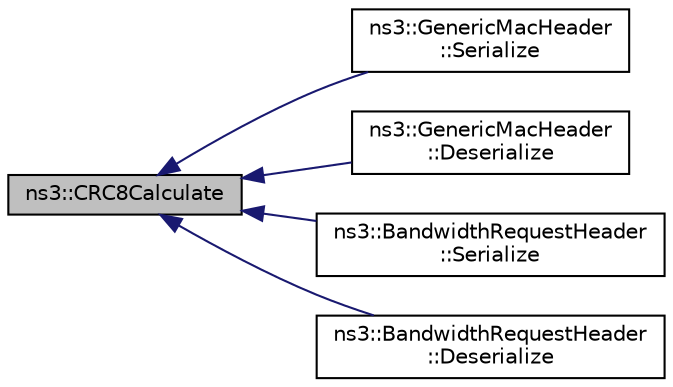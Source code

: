 digraph "ns3::CRC8Calculate"
{
  edge [fontname="Helvetica",fontsize="10",labelfontname="Helvetica",labelfontsize="10"];
  node [fontname="Helvetica",fontsize="10",shape=record];
  rankdir="LR";
  Node1 [label="ns3::CRC8Calculate",height=0.2,width=0.4,color="black", fillcolor="grey75", style="filled", fontcolor="black"];
  Node1 -> Node2 [dir="back",color="midnightblue",fontsize="10",style="solid"];
  Node2 [label="ns3::GenericMacHeader\l::Serialize",height=0.2,width=0.4,color="black", fillcolor="white", style="filled",URL="$d1/d60/classns3_1_1GenericMacHeader.html#a657566205e4e0f3bdc84a410393b024f"];
  Node1 -> Node3 [dir="back",color="midnightblue",fontsize="10",style="solid"];
  Node3 [label="ns3::GenericMacHeader\l::Deserialize",height=0.2,width=0.4,color="black", fillcolor="white", style="filled",URL="$d1/d60/classns3_1_1GenericMacHeader.html#a68a46a2f6f31e73ad9bdc4b3bce59afd"];
  Node1 -> Node4 [dir="back",color="midnightblue",fontsize="10",style="solid"];
  Node4 [label="ns3::BandwidthRequestHeader\l::Serialize",height=0.2,width=0.4,color="black", fillcolor="white", style="filled",URL="$d1/d06/classns3_1_1BandwidthRequestHeader.html#a0a14347ab5e5b165cfd52db3c018edf6"];
  Node1 -> Node5 [dir="back",color="midnightblue",fontsize="10",style="solid"];
  Node5 [label="ns3::BandwidthRequestHeader\l::Deserialize",height=0.2,width=0.4,color="black", fillcolor="white", style="filled",URL="$d1/d06/classns3_1_1BandwidthRequestHeader.html#a12a0c737b169d284852dfdf65f422e51"];
}
